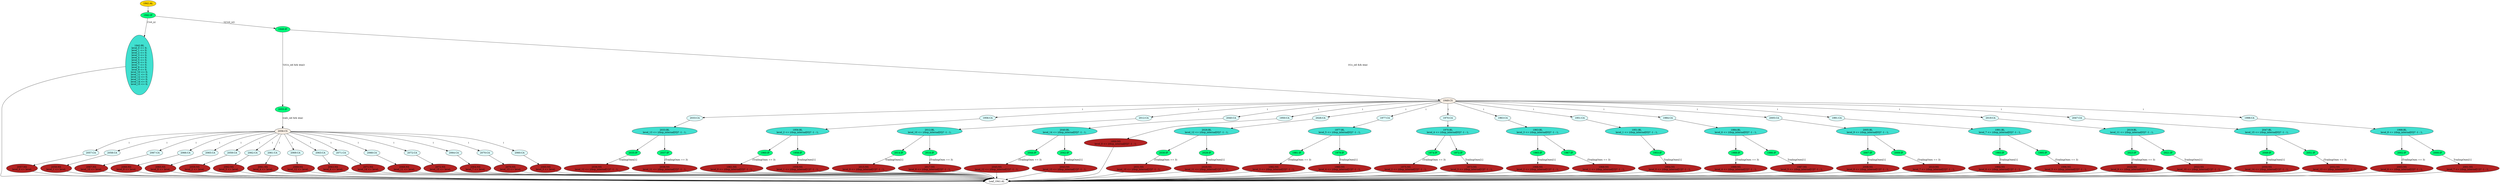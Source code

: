 strict digraph "" {
	node [label="\N"];
	"2057:CA"	 [ast="<pyverilog.vparser.ast.Case object at 0x7f204c59f210>",
		fillcolor=lightcyan,
		label="2057:CA",
		statements="[]",
		style=filled,
		typ=Case];
	"2057:NS"	 [ast="<pyverilog.vparser.ast.NonblockingSubstitution object at 0x7f204c59f110>",
		fillcolor=firebrick,
		label="2057:NS
level_0 <= level;",
		statements="[<pyverilog.vparser.ast.NonblockingSubstitution object at 0x7f204c59f110>]",
		style=filled,
		typ=NonblockingSubstitution];
	"2057:CA" -> "2057:NS"	 [cond="[]",
		lineno=None];
	"2050:NS"	 [ast="<pyverilog.vparser.ast.NonblockingSubstitution object at 0x7f204c59f410>",
		fillcolor=firebrick,
		label="2050:NS
level_14 <= (rbsp_internal[1])? -1 : 1;",
		statements="[<pyverilog.vparser.ast.NonblockingSubstitution object at 0x7f204c59f410>]",
		style=filled,
		typ=NonblockingSubstitution];
	"Leaf_1941:AL"	 [def_var="['level_13', 'level_12', 'level_14', 'level_15', 'level_8', 'level_9', 'level_10', 'level_11', 'level_4', 'level_5', 'level_6', '\
level_7', 'level_0', 'level_1', 'level_2', 'level_3']",
		label="Leaf_1941:AL"];
	"2050:NS" -> "Leaf_1941:AL"	 [cond="[]",
		lineno=None];
	"2014:IF"	 [ast="<pyverilog.vparser.ast.IfStatement object at 0x7f204c6dde50>",
		fillcolor=springgreen,
		label="2014:IF",
		statements="[]",
		style=filled,
		typ=IfStatement];
	"2015:NS"	 [ast="<pyverilog.vparser.ast.NonblockingSubstitution object at 0x7f204c6dda10>",
		fillcolor=firebrick,
		label="2015:NS
level_9 <= (rbsp_internal[1])? -1 : 1;",
		statements="[<pyverilog.vparser.ast.NonblockingSubstitution object at 0x7f204c6dda10>]",
		style=filled,
		typ=NonblockingSubstitution];
	"2014:IF" -> "2015:NS"	 [cond="['TrailingOnes']",
		label="TrailingOnes[1]",
		lineno=2014];
	"1982:NS"	 [ast="<pyverilog.vparser.ast.NonblockingSubstitution object at 0x7f204c7491d0>",
		fillcolor=firebrick,
		label="1982:NS
level_3 <= (rbsp_internal[2])? -1 : 1;",
		statements="[<pyverilog.vparser.ast.NonblockingSubstitution object at 0x7f204c7491d0>]",
		style=filled,
		typ=NonblockingSubstitution];
	"1982:NS" -> "Leaf_1941:AL"	 [cond="[]",
		lineno=None];
	"2058:CA"	 [ast="<pyverilog.vparser.ast.Case object at 0x7f204c6f4d90>",
		fillcolor=lightcyan,
		label="2058:CA",
		statements="[]",
		style=filled,
		typ=Case];
	"2058:NS"	 [ast="<pyverilog.vparser.ast.NonblockingSubstitution object at 0x7f204c6f4cd0>",
		fillcolor=firebrick,
		label="2058:NS
level_1 <= level;",
		statements="[<pyverilog.vparser.ast.NonblockingSubstitution object at 0x7f204c6f4cd0>]",
		style=filled,
		typ=NonblockingSubstitution];
	"2058:CA" -> "2058:NS"	 [cond="[]",
		lineno=None];
	"1994:NS"	 [ast="<pyverilog.vparser.ast.NonblockingSubstitution object at 0x7f204c6f4f50>",
		fillcolor=firebrick,
		label="1994:NS
level_6 <= (rbsp_internal[1])? -1 : 1;",
		statements="[<pyverilog.vparser.ast.NonblockingSubstitution object at 0x7f204c6f4f50>]",
		style=filled,
		typ=NonblockingSubstitution];
	"1994:NS" -> "Leaf_1941:AL"	 [cond="[]",
		lineno=None];
	"2057:NS" -> "Leaf_1941:AL"	 [cond="[]",
		lineno=None];
	"2067:CA"	 [ast="<pyverilog.vparser.ast.Case object at 0x7f204c737f90>",
		fillcolor=lightcyan,
		label="2067:CA",
		statements="[]",
		style=filled,
		typ=Case];
	"2067:NS"	 [ast="<pyverilog.vparser.ast.NonblockingSubstitution object at 0x7f204c5aeb50>",
		fillcolor=firebrick,
		label="2067:NS
level_10 <= level;",
		statements="[<pyverilog.vparser.ast.NonblockingSubstitution object at 0x7f204c5aeb50>]",
		style=filled,
		typ=NonblockingSubstitution];
	"2067:CA" -> "2067:NS"	 [cond="[]",
		lineno=None];
	"2030:IF"	 [ast="<pyverilog.vparser.ast.IfStatement object at 0x7f204c6e0050>",
		fillcolor=springgreen,
		label="2030:IF",
		statements="[]",
		style=filled,
		typ=IfStatement];
	"2031:NS"	 [ast="<pyverilog.vparser.ast.NonblockingSubstitution object at 0x7f204c6e0090>",
		fillcolor=firebrick,
		label="2031:NS
level_10 <= (rbsp_internal[2])? -1 : 1;",
		statements="[<pyverilog.vparser.ast.NonblockingSubstitution object at 0x7f204c6e0090>]",
		style=filled,
		typ=NonblockingSubstitution];
	"2030:IF" -> "2031:NS"	 [cond="['TrailingOnes']",
		label="(TrailingOnes == 3)",
		lineno=2030];
	"2029:NS"	 [ast="<pyverilog.vparser.ast.NonblockingSubstitution object at 0x7f204c6e0490>",
		fillcolor=firebrick,
		label="2029:NS
level_11 <= (rbsp_internal[1])? -1 : 1;",
		statements="[<pyverilog.vparser.ast.NonblockingSubstitution object at 0x7f204c6e0490>]",
		style=filled,
		typ=NonblockingSubstitution];
	"2029:NS" -> "Leaf_1941:AL"	 [cond="[]",
		lineno=None];
	"1987:NS"	 [ast="<pyverilog.vparser.ast.NonblockingSubstitution object at 0x7f204c6e0790>",
		fillcolor=firebrick,
		label="1987:NS
level_5 <= (rbsp_internal[1])? -1 : 1;",
		statements="[<pyverilog.vparser.ast.NonblockingSubstitution object at 0x7f204c6e0790>]",
		style=filled,
		typ=NonblockingSubstitution];
	"1987:NS" -> "Leaf_1941:AL"	 [cond="[]",
		lineno=None];
	"2072:NS"	 [ast="<pyverilog.vparser.ast.NonblockingSubstitution object at 0x7f204c6e0a90>",
		fillcolor=firebrick,
		label="2072:NS
level_15 <= level;",
		statements="[<pyverilog.vparser.ast.NonblockingSubstitution object at 0x7f204c6e0a90>]",
		style=filled,
		typ=NonblockingSubstitution];
	"2072:NS" -> "Leaf_1941:AL"	 [cond="[]",
		lineno=None];
	"2033:CA"	 [ast="<pyverilog.vparser.ast.Case object at 0x7f204c6e0bd0>",
		fillcolor=lightcyan,
		label="2033:CA",
		statements="[]",
		style=filled,
		typ=Case];
	"2033:BL"	 [ast="<pyverilog.vparser.ast.Block object at 0x7f204c6e0c50>",
		fillcolor=turquoise,
		label="2033:BL
level_13 <= (rbsp_internal[0])? -1 : 1;",
		statements="[<pyverilog.vparser.ast.NonblockingSubstitution object at 0x7f204c6e0c90>]",
		style=filled,
		typ=Block];
	"2033:CA" -> "2033:BL"	 [cond="[]",
		lineno=None];
	"1961:NS"	 [ast="<pyverilog.vparser.ast.NonblockingSubstitution object at 0x7f204c744850>",
		fillcolor=firebrick,
		label="1961:NS
level_0 <= (rbsp_internal[2])? -1 : 1;",
		statements="[<pyverilog.vparser.ast.NonblockingSubstitution object at 0x7f204c744850>]",
		style=filled,
		typ=NonblockingSubstitution];
	"1961:NS" -> "Leaf_1941:AL"	 [cond="[]",
		lineno=None];
	"2069:NS"	 [ast="<pyverilog.vparser.ast.NonblockingSubstitution object at 0x7f204c744b50>",
		fillcolor=firebrick,
		label="2069:NS
level_12 <= level;",
		statements="[<pyverilog.vparser.ast.NonblockingSubstitution object at 0x7f204c744b50>]",
		style=filled,
		typ=NonblockingSubstitution];
	"2069:NS" -> "Leaf_1941:AL"	 [cond="[]",
		lineno=None];
	"2066:CA"	 [ast="<pyverilog.vparser.ast.Case object at 0x7f204c744c90>",
		fillcolor=lightcyan,
		label="2066:CA",
		statements="[]",
		style=filled,
		typ=Case];
	"2066:NS"	 [ast="<pyverilog.vparser.ast.NonblockingSubstitution object at 0x7f204c744d10>",
		fillcolor=firebrick,
		label="2066:NS
level_9 <= level;",
		statements="[<pyverilog.vparser.ast.NonblockingSubstitution object at 0x7f204c744d10>]",
		style=filled,
		typ=NonblockingSubstitution];
	"2066:CA" -> "2066:NS"	 [cond="[]",
		lineno=None];
	"1956:CA"	 [ast="<pyverilog.vparser.ast.Case object at 0x7f204c744e50>",
		fillcolor=lightcyan,
		label="1956:CA",
		statements="[]",
		style=filled,
		typ=Case];
	"1956:BL"	 [ast="<pyverilog.vparser.ast.Block object at 0x7f204c744ed0>",
		fillcolor=turquoise,
		label="1956:BL
level_2 <= (rbsp_internal[0])? -1 : 1;",
		statements="[<pyverilog.vparser.ast.NonblockingSubstitution object at 0x7f204c744f10>]",
		style=filled,
		typ=Block];
	"1956:CA" -> "1956:BL"	 [cond="[]",
		lineno=None];
	"2017:NS"	 [ast="<pyverilog.vparser.ast.NonblockingSubstitution object at 0x7f204c722790>",
		fillcolor=firebrick,
		label="2017:NS
level_8 <= (rbsp_internal[2])? -1 : 1;",
		statements="[<pyverilog.vparser.ast.NonblockingSubstitution object at 0x7f204c722790>]",
		style=filled,
		typ=NonblockingSubstitution];
	"2017:NS" -> "Leaf_1941:AL"	 [cond="[]",
		lineno=None];
	"2012:CA"	 [ast="<pyverilog.vparser.ast.Case object at 0x7f204c722ad0>",
		fillcolor=lightcyan,
		label="2012:CA",
		statements="[]",
		style=filled,
		typ=Case];
	"2012:BL"	 [ast="<pyverilog.vparser.ast.Block object at 0x7f204c722b50>",
		fillcolor=turquoise,
		label="2012:BL
level_10 <= (rbsp_internal[0])? -1 : 1;",
		statements="[<pyverilog.vparser.ast.NonblockingSubstitution object at 0x7f204c722bd0>]",
		style=filled,
		typ=Block];
	"2012:CA" -> "2012:BL"	 [cond="[]",
		lineno=None];
	"2040:CA"	 [ast="<pyverilog.vparser.ast.Case object at 0x7f204c722fd0>",
		fillcolor=lightcyan,
		label="2040:CA",
		statements="[]",
		style=filled,
		typ=Case];
	"2040:BL"	 [ast="<pyverilog.vparser.ast.Block object at 0x7f204c72d090>",
		fillcolor=turquoise,
		label="2040:BL
level_14 <= (rbsp_internal[0])? -1 : 1;",
		statements="[<pyverilog.vparser.ast.NonblockingSubstitution object at 0x7f204c72d0d0>]",
		style=filled,
		typ=Block];
	"2040:CA" -> "2040:BL"	 [cond="[]",
		lineno=None];
	"1981:IF"	 [ast="<pyverilog.vparser.ast.IfStatement object at 0x7f204c72dc50>",
		fillcolor=springgreen,
		label="1981:IF",
		statements="[]",
		style=filled,
		typ=IfStatement];
	"1981:IF" -> "1982:NS"	 [cond="['TrailingOnes']",
		label="(TrailingOnes == 3)",
		lineno=1981];
	"2055:IF"	 [ast="<pyverilog.vparser.ast.IfStatement object at 0x7f204c72dd90>",
		fillcolor=springgreen,
		label="2055:IF",
		statements="[]",
		style=filled,
		typ=IfStatement];
	"2056:CS"	 [ast="<pyverilog.vparser.ast.CaseStatement object at 0x7f204c72de10>",
		fillcolor=linen,
		label="2056:CS",
		statements="[]",
		style=filled,
		typ=CaseStatement];
	"2055:IF" -> "2056:CS"	 [cond="['calc_sel', 'ena']",
		label="(calc_sel && ena)",
		lineno=2055];
	"1950:CA"	 [ast="<pyverilog.vparser.ast.Case object at 0x7f204c7468d0>",
		fillcolor=lightcyan,
		label="1950:CA",
		statements="[]",
		style=filled,
		typ=Case];
	"1950:NS"	 [ast="<pyverilog.vparser.ast.NonblockingSubstitution object at 0x7f204c746950>",
		fillcolor=firebrick,
		label="1950:NS
level_0 <= (rbsp_internal[0])? -1 : 1;",
		statements="[<pyverilog.vparser.ast.NonblockingSubstitution object at 0x7f204c746950>]",
		style=filled,
		typ=NonblockingSubstitution];
	"1950:CA" -> "1950:NS"	 [cond="[]",
		lineno=None];
	"2065:CA"	 [ast="<pyverilog.vparser.ast.Case object at 0x7f204c73b950>",
		fillcolor=lightcyan,
		label="2065:CA",
		statements="[]",
		style=filled,
		typ=Case];
	"2065:NS"	 [ast="<pyverilog.vparser.ast.NonblockingSubstitution object at 0x7f204c73b9d0>",
		fillcolor=firebrick,
		label="2065:NS
level_8 <= level;",
		statements="[<pyverilog.vparser.ast.NonblockingSubstitution object at 0x7f204c73b9d0>]",
		style=filled,
		typ=NonblockingSubstitution];
	"2065:CA" -> "2065:NS"	 [cond="[]",
		lineno=None];
	"2067:NS" -> "Leaf_1941:AL"	 [cond="[]",
		lineno=None];
	"2010:NS"	 [ast="<pyverilog.vparser.ast.NonblockingSubstitution object at 0x7f204c754690>",
		fillcolor=firebrick,
		label="2010:NS
level_7 <= (rbsp_internal[2])? -1 : 1;",
		statements="[<pyverilog.vparser.ast.NonblockingSubstitution object at 0x7f204c754690>]",
		style=filled,
		typ=NonblockingSubstitution];
	"2010:NS" -> "Leaf_1941:AL"	 [cond="[]",
		lineno=None];
	"2026:CA"	 [ast="<pyverilog.vparser.ast.Case object at 0x7f204c7549d0>",
		fillcolor=lightcyan,
		label="2026:CA",
		statements="[]",
		style=filled,
		typ=Case];
	"2026:BL"	 [ast="<pyverilog.vparser.ast.Block object at 0x7f204c754a90>",
		fillcolor=turquoise,
		label="2026:BL
level_12 <= (rbsp_internal[0])? -1 : 1;",
		statements="[<pyverilog.vparser.ast.NonblockingSubstitution object at 0x7f204c754a50>]",
		style=filled,
		typ=Block];
	"2026:CA" -> "2026:BL"	 [cond="[]",
		lineno=None];
	"2059:CA"	 [ast="<pyverilog.vparser.ast.Case object at 0x7f204c72de90>",
		fillcolor=lightcyan,
		label="2059:CA",
		statements="[]",
		style=filled,
		typ=Case];
	"2059:NS"	 [ast="<pyverilog.vparser.ast.NonblockingSubstitution object at 0x7f204c72df10>",
		fillcolor=firebrick,
		label="2059:NS
level_2 <= level;",
		statements="[<pyverilog.vparser.ast.NonblockingSubstitution object at 0x7f204c72df10>]",
		style=filled,
		typ=NonblockingSubstitution];
	"2059:CA" -> "2059:NS"	 [cond="[]",
		lineno=None];
	"2061:NS"	 [ast="<pyverilog.vparser.ast.NonblockingSubstitution object at 0x7f204c73b2d0>",
		fillcolor=firebrick,
		label="2061:NS
level_4 <= level;",
		statements="[<pyverilog.vparser.ast.NonblockingSubstitution object at 0x7f204c73b2d0>]",
		style=filled,
		typ=NonblockingSubstitution];
	"2061:NS" -> "Leaf_1941:AL"	 [cond="[]",
		lineno=None];
	"2002:IF"	 [ast="<pyverilog.vparser.ast.IfStatement object at 0x7f204c754ed0>",
		fillcolor=springgreen,
		label="2002:IF",
		statements="[]",
		style=filled,
		typ=IfStatement];
	"2003:NS"	 [ast="<pyverilog.vparser.ast.NonblockingSubstitution object at 0x7f204c754f50>",
		fillcolor=firebrick,
		label="2003:NS
level_6 <= (rbsp_internal[2])? -1 : 1;",
		statements="[<pyverilog.vparser.ast.NonblockingSubstitution object at 0x7f204c754f50>]",
		style=filled,
		typ=NonblockingSubstitution];
	"2002:IF" -> "2003:NS"	 [cond="['TrailingOnes']",
		label="(TrailingOnes == 3)",
		lineno=2002];
	"1996:NS"	 [ast="<pyverilog.vparser.ast.NonblockingSubstitution object at 0x7f204c727390>",
		fillcolor=firebrick,
		label="1996:NS
level_5 <= (rbsp_internal[2])? -1 : 1;",
		statements="[<pyverilog.vparser.ast.NonblockingSubstitution object at 0x7f204c727390>]",
		style=filled,
		typ=NonblockingSubstitution];
	"1996:NS" -> "Leaf_1941:AL"	 [cond="[]",
		lineno=None];
	"2049:IF"	 [ast="<pyverilog.vparser.ast.IfStatement object at 0x7f204c7279d0>",
		fillcolor=springgreen,
		label="2049:IF",
		statements="[]",
		style=filled,
		typ=IfStatement];
	"2049:IF" -> "2050:NS"	 [cond="['TrailingOnes']",
		label="TrailingOnes[1]",
		lineno=2049];
	"2015:NS" -> "Leaf_1941:AL"	 [cond="[]",
		lineno=None];
	"2047:BL"	 [ast="<pyverilog.vparser.ast.Block object at 0x7f204c727990>",
		fillcolor=turquoise,
		label="2047:BL
level_15 <= (rbsp_internal[0])? -1 : 1;",
		statements="[<pyverilog.vparser.ast.NonblockingSubstitution object at 0x7f204c727690>]",
		style=filled,
		typ=Block];
	"2047:BL" -> "2049:IF"	 [cond="[]",
		lineno=None];
	"2051:IF"	 [ast="<pyverilog.vparser.ast.IfStatement object at 0x7f204c727b10>",
		fillcolor=springgreen,
		label="2051:IF",
		statements="[]",
		style=filled,
		typ=IfStatement];
	"2047:BL" -> "2051:IF"	 [cond="[]",
		lineno=None];
	"2008:NS"	 [ast="<pyverilog.vparser.ast.NonblockingSubstitution object at 0x7f204c727f50>",
		fillcolor=firebrick,
		label="2008:NS
level_8 <= (rbsp_internal[1])? -1 : 1;",
		statements="[<pyverilog.vparser.ast.NonblockingSubstitution object at 0x7f204c727f50>]",
		style=filled,
		typ=NonblockingSubstitution];
	"2008:NS" -> "Leaf_1941:AL"	 [cond="[]",
		lineno=None];
	"2035:IF"	 [ast="<pyverilog.vparser.ast.IfStatement object at 0x7f204c6e0f90>",
		fillcolor=springgreen,
		label="2035:IF",
		statements="[]",
		style=filled,
		typ=IfStatement];
	"2033:BL" -> "2035:IF"	 [cond="[]",
		lineno=None];
	"2037:IF"	 [ast="<pyverilog.vparser.ast.IfStatement object at 0x7f204c744410>",
		fillcolor=springgreen,
		label="2037:IF",
		statements="[]",
		style=filled,
		typ=IfStatement];
	"2033:BL" -> "2037:IF"	 [cond="[]",
		lineno=None];
	"2036:NS"	 [ast="<pyverilog.vparser.ast.NonblockingSubstitution object at 0x7f204c6e0fd0>",
		fillcolor=firebrick,
		label="2036:NS
level_12 <= (rbsp_internal[1])? -1 : 1;",
		statements="[<pyverilog.vparser.ast.NonblockingSubstitution object at 0x7f204c6e0fd0>]",
		style=filled,
		typ=NonblockingSubstitution];
	"2035:IF" -> "2036:NS"	 [cond="['TrailingOnes']",
		label="TrailingOnes[1]",
		lineno=2035];
	"2070:NS"	 [ast="<pyverilog.vparser.ast.NonblockingSubstitution object at 0x7f204c73bdd0>",
		fillcolor=firebrick,
		label="2070:NS
level_13 <= level;",
		statements="[<pyverilog.vparser.ast.NonblockingSubstitution object at 0x7f204c73bdd0>]",
		style=filled,
		typ=NonblockingSubstitution];
	"2070:NS" -> "Leaf_1941:AL"	 [cond="[]",
		lineno=None];
	"2059:NS" -> "Leaf_1941:AL"	 [cond="[]",
		lineno=None];
	"2007:IF"	 [ast="<pyverilog.vparser.ast.IfStatement object at 0x7f204c73ee10>",
		fillcolor=springgreen,
		label="2007:IF",
		statements="[]",
		style=filled,
		typ=IfStatement];
	"2007:IF" -> "2008:NS"	 [cond="['TrailingOnes']",
		label="TrailingOnes[1]",
		lineno=2007];
	"2062:CA"	 [ast="<pyverilog.vparser.ast.Case object at 0x7f204c73b410>",
		fillcolor=lightcyan,
		label="2062:CA",
		statements="[]",
		style=filled,
		typ=Case];
	"2062:NS"	 [ast="<pyverilog.vparser.ast.NonblockingSubstitution object at 0x7f204c73b490>",
		fillcolor=firebrick,
		label="2062:NS
level_5 <= level;",
		statements="[<pyverilog.vparser.ast.NonblockingSubstitution object at 0x7f204c73b490>]",
		style=filled,
		typ=NonblockingSubstitution];
	"2062:CA" -> "2062:NS"	 [cond="[]",
		lineno=None];
	"1970:BL"	 [ast="<pyverilog.vparser.ast.Block object at 0x7f204c73a890>",
		fillcolor=turquoise,
		label="1970:BL
level_4 <= (rbsp_internal[0])? -1 : 1;",
		statements="[<pyverilog.vparser.ast.NonblockingSubstitution object at 0x7f204c73a590>]",
		style=filled,
		typ=Block];
	"1974:IF"	 [ast="<pyverilog.vparser.ast.IfStatement object at 0x7f204c73ad10>",
		fillcolor=springgreen,
		label="1974:IF",
		statements="[]",
		style=filled,
		typ=IfStatement];
	"1970:BL" -> "1974:IF"	 [cond="[]",
		lineno=None];
	"1972:IF"	 [ast="<pyverilog.vparser.ast.IfStatement object at 0x7f204c73a8d0>",
		fillcolor=springgreen,
		label="1972:IF",
		statements="[]",
		style=filled,
		typ=IfStatement];
	"1970:BL" -> "1972:IF"	 [cond="[]",
		lineno=None];
	"2043:NS"	 [ast="<pyverilog.vparser.ast.NonblockingSubstitution object at 0x7f204c72d410>",
		fillcolor=firebrick,
		label="2043:NS
level_13 <= (rbsp_internal[1])? -1 : 1;",
		statements="[<pyverilog.vparser.ast.NonblockingSubstitution object at 0x7f204c72d410>]",
		style=filled,
		typ=NonblockingSubstitution];
	"2043:NS" -> "Leaf_1941:AL"	 [cond="[]",
		lineno=None];
	"1951:BL"	 [ast="<pyverilog.vparser.ast.Block object at 0x7f204c74a490>",
		fillcolor=turquoise,
		label="1951:BL
level_1 <= (rbsp_internal[0])? -1 : 1;",
		statements="[<pyverilog.vparser.ast.NonblockingSubstitution object at 0x7f204c74a190>]",
		style=filled,
		typ=Block];
	"1953:IF"	 [ast="<pyverilog.vparser.ast.IfStatement object at 0x7f204c74a4d0>",
		fillcolor=springgreen,
		label="1953:IF",
		statements="[]",
		style=filled,
		typ=IfStatement];
	"1951:BL" -> "1953:IF"	 [cond="[]",
		lineno=None];
	"2024:NS"	 [ast="<pyverilog.vparser.ast.NonblockingSubstitution object at 0x7f204c74a610>",
		fillcolor=firebrick,
		label="2024:NS
level_9 <= (rbsp_internal[2])? -1 : 1;",
		statements="[<pyverilog.vparser.ast.NonblockingSubstitution object at 0x7f204c74a610>]",
		style=filled,
		typ=NonblockingSubstitution];
	"2024:NS" -> "Leaf_1941:AL"	 [cond="[]",
		lineno=None];
	"1942:BL"	 [ast="<pyverilog.vparser.ast.Block object at 0x7f204c723d50>",
		fillcolor=turquoise,
		label="1942:BL
level_0 <= 0;
level_1 <= 0;
level_2 <= 0;
level_3 <= 0;
level_4 <= 0;
level_5 <= 0;
level_6 <= 0;
level_7 <= 0;
level_8 <= \
0;
level_9 <= 0;
level_10 <= 0;
level_11 <= 0;
level_12 <= 0;
level_13 <= 0;
level_14 <= 0;
level_15 <= 0;",
		statements="[<pyverilog.vparser.ast.NonblockingSubstitution object at 0x7f204c74a910>, <pyverilog.vparser.ast.NonblockingSubstitution object \
at 0x7f204c74aa50>, <pyverilog.vparser.ast.NonblockingSubstitution object at 0x7f204c74ab90>, <pyverilog.vparser.ast.NonblockingSubstitution \
object at 0x7f204c74acd0>, <pyverilog.vparser.ast.NonblockingSubstitution object at 0x7f204c74ae10>, <pyverilog.vparser.ast.NonblockingSubstitution \
object at 0x7f204c74af50>, <pyverilog.vparser.ast.NonblockingSubstitution object at 0x7f204c7230d0>, <pyverilog.vparser.ast.NonblockingSubstitution \
object at 0x7f204c723210>, <pyverilog.vparser.ast.NonblockingSubstitution object at 0x7f204c723310>, <pyverilog.vparser.ast.NonblockingSubstitution \
object at 0x7f204c723490>, <pyverilog.vparser.ast.NonblockingSubstitution object at 0x7f204c7235d0>, <pyverilog.vparser.ast.NonblockingSubstitution \
object at 0x7f204c723750>, <pyverilog.vparser.ast.NonblockingSubstitution object at 0x7f204c723810>, <pyverilog.vparser.ast.NonblockingSubstitution \
object at 0x7f204c723990>, <pyverilog.vparser.ast.NonblockingSubstitution object at 0x7f204c723ad0>, <pyverilog.vparser.ast.NonblockingSubstitution \
object at 0x7f204c723c10>]",
		style=filled,
		typ=Block];
	"1942:BL" -> "Leaf_1941:AL"	 [cond="[]",
		lineno=None];
	"2061:CA"	 [ast="<pyverilog.vparser.ast.Case object at 0x7f204c73b250>",
		fillcolor=lightcyan,
		label="2061:CA",
		statements="[]",
		style=filled,
		typ=Case];
	"2061:CA" -> "2061:NS"	 [cond="[]",
		lineno=None];
	"1977:CA"	 [ast="<pyverilog.vparser.ast.Case object at 0x7f204c723dd0>",
		fillcolor=lightcyan,
		label="1977:CA",
		statements="[]",
		style=filled,
		typ=Case];
	"1977:BL"	 [ast="<pyverilog.vparser.ast.Block object at 0x7f204c723e50>",
		fillcolor=turquoise,
		label="1977:BL
level_5 <= (rbsp_internal[0])? -1 : 1;",
		statements="[<pyverilog.vparser.ast.NonblockingSubstitution object at 0x7f204c723e90>]",
		style=filled,
		typ=Block];
	"1977:CA" -> "1977:BL"	 [cond="[]",
		lineno=None];
	"2003:NS" -> "Leaf_1941:AL"	 [cond="[]",
		lineno=None];
	"2005:BL"	 [ast="<pyverilog.vparser.ast.Block object at 0x7f204c73ea90>",
		fillcolor=turquoise,
		label="2005:BL
level_9 <= (rbsp_internal[0])? -1 : 1;",
		statements="[<pyverilog.vparser.ast.NonblockingSubstitution object at 0x7f204c73ead0>]",
		style=filled,
		typ=Block];
	"2005:BL" -> "2007:IF"	 [cond="[]",
		lineno=None];
	"2009:IF"	 [ast="<pyverilog.vparser.ast.IfStatement object at 0x7f204c73ef50>",
		fillcolor=springgreen,
		label="2009:IF",
		statements="[]",
		style=filled,
		typ=IfStatement];
	"2005:BL" -> "2009:IF"	 [cond="[]",
		lineno=None];
	"2063:NS"	 [ast="<pyverilog.vparser.ast.NonblockingSubstitution object at 0x7f204c73b650>",
		fillcolor=firebrick,
		label="2063:NS
level_6 <= level;",
		statements="[<pyverilog.vparser.ast.NonblockingSubstitution object at 0x7f204c73b650>]",
		style=filled,
		typ=NonblockingSubstitution];
	"2063:NS" -> "Leaf_1941:AL"	 [cond="[]",
		lineno=None];
	"1966:NS"	 [ast="<pyverilog.vparser.ast.NonblockingSubstitution object at 0x7f204c746490>",
		fillcolor=firebrick,
		label="1966:NS
level_2 <= (rbsp_internal[1])? -1 : 1;",
		statements="[<pyverilog.vparser.ast.NonblockingSubstitution object at 0x7f204c746490>]",
		style=filled,
		typ=NonblockingSubstitution];
	"1966:NS" -> "Leaf_1941:AL"	 [cond="[]",
		lineno=None];
	"1970:CA"	 [ast="<pyverilog.vparser.ast.Case object at 0x7f204c746790>",
		fillcolor=lightcyan,
		label="1970:CA",
		statements="[]",
		style=filled,
		typ=Case];
	"1970:CA" -> "1970:BL"	 [cond="[]",
		lineno=None];
	"1979:IF"	 [ast="<pyverilog.vparser.ast.IfStatement object at 0x7f204c746210>",
		fillcolor=springgreen,
		label="1979:IF",
		statements="[]",
		style=filled,
		typ=IfStatement];
	"1980:NS"	 [ast="<pyverilog.vparser.ast.NonblockingSubstitution object at 0x7f204c737c90>",
		fillcolor=firebrick,
		label="1980:NS
level_4 <= (rbsp_internal[1])? -1 : 1;",
		statements="[<pyverilog.vparser.ast.NonblockingSubstitution object at 0x7f204c737c90>]",
		style=filled,
		typ=NonblockingSubstitution];
	"1979:IF" -> "1980:NS"	 [cond="['TrailingOnes']",
		label="TrailingOnes[1]",
		lineno=1979];
	"1949:CS"	 [ast="<pyverilog.vparser.ast.CaseStatement object at 0x7f204c746850>",
		fillcolor=linen,
		label="1949:CS",
		statements="[]",
		style=filled,
		typ=CaseStatement];
	"1949:CS" -> "2033:CA"	 [cond="['i']",
		label=i,
		lineno=1949];
	"1949:CS" -> "1956:CA"	 [cond="['i']",
		label=i,
		lineno=1949];
	"1949:CS" -> "2012:CA"	 [cond="['i']",
		label=i,
		lineno=1949];
	"1949:CS" -> "2040:CA"	 [cond="['i']",
		label=i,
		lineno=1949];
	"1949:CS" -> "1950:CA"	 [cond="['i']",
		label=i,
		lineno=1949];
	"1949:CS" -> "2026:CA"	 [cond="['i']",
		label=i,
		lineno=1949];
	"1949:CS" -> "1977:CA"	 [cond="['i']",
		label=i,
		lineno=1949];
	"1949:CS" -> "1970:CA"	 [cond="['i']",
		label=i,
		lineno=1949];
	"1963:CA"	 [ast="<pyverilog.vparser.ast.Case object at 0x7f204c746d50>",
		fillcolor=lightcyan,
		label="1963:CA",
		statements="[]",
		style=filled,
		typ=Case];
	"1949:CS" -> "1963:CA"	 [cond="['i']",
		label=i,
		lineno=1949];
	"1951:CA"	 [ast="<pyverilog.vparser.ast.Case object at 0x7f204c746c90>",
		fillcolor=lightcyan,
		label="1951:CA",
		statements="[]",
		style=filled,
		typ=Case];
	"1949:CS" -> "1951:CA"	 [cond="['i']",
		label=i,
		lineno=1949];
	"1984:CA"	 [ast="<pyverilog.vparser.ast.Case object at 0x7f204c74e750>",
		fillcolor=lightcyan,
		label="1984:CA",
		statements="[]",
		style=filled,
		typ=Case];
	"1949:CS" -> "1984:CA"	 [cond="['i']",
		label=i,
		lineno=1949];
	"2005:CA"	 [ast="<pyverilog.vparser.ast.Case object at 0x7f204c73ea10>",
		fillcolor=lightcyan,
		label="2005:CA",
		statements="[]",
		style=filled,
		typ=Case];
	"1949:CS" -> "2005:CA"	 [cond="['i']",
		label=i,
		lineno=1949];
	"1991:CA"	 [ast="<pyverilog.vparser.ast.Case object at 0x7f204c74eb10>",
		fillcolor=lightcyan,
		label="1991:CA",
		statements="[]",
		style=filled,
		typ=Case];
	"1949:CS" -> "1991:CA"	 [cond="['i']",
		label=i,
		lineno=1949];
	"2019:CA"	 [ast="<pyverilog.vparser.ast.Case object at 0x7f204c747110>",
		fillcolor=lightcyan,
		label="2019:CA",
		statements="[]",
		style=filled,
		typ=Case];
	"1949:CS" -> "2019:CA"	 [cond="['i']",
		label=i,
		lineno=1949];
	"2047:CA"	 [ast="<pyverilog.vparser.ast.Case object at 0x7f204c747a10>",
		fillcolor=lightcyan,
		label="2047:CA",
		statements="[]",
		style=filled,
		typ=Case];
	"1949:CS" -> "2047:CA"	 [cond="['i']",
		label=i,
		lineno=1949];
	"1998:CA"	 [ast="<pyverilog.vparser.ast.Case object at 0x7f204c73e1d0>",
		fillcolor=lightcyan,
		label="1998:CA",
		statements="[]",
		style=filled,
		typ=Case];
	"1949:CS" -> "1998:CA"	 [cond="['i']",
		label=i,
		lineno=1949];
	"1977:BL" -> "1981:IF"	 [cond="[]",
		lineno=None];
	"1977:BL" -> "1979:IF"	 [cond="[]",
		lineno=None];
	"1993:IF"	 [ast="<pyverilog.vparser.ast.IfStatement object at 0x7f204c74ef10>",
		fillcolor=springgreen,
		label="1993:IF",
		statements="[]",
		style=filled,
		typ=IfStatement];
	"1993:IF" -> "1994:NS"	 [cond="['TrailingOnes']",
		label="TrailingOnes[1]",
		lineno=1993];
	"1960:IF"	 [ast="<pyverilog.vparser.ast.IfStatement object at 0x7f204c7226d0>",
		fillcolor=springgreen,
		label="1960:IF",
		statements="[]",
		style=filled,
		typ=IfStatement];
	"1956:BL" -> "1960:IF"	 [cond="[]",
		lineno=None];
	"1958:IF"	 [ast="<pyverilog.vparser.ast.IfStatement object at 0x7f204c722290>",
		fillcolor=springgreen,
		label="1958:IF",
		statements="[]",
		style=filled,
		typ=IfStatement];
	"1956:BL" -> "1958:IF"	 [cond="[]",
		lineno=None];
	"2036:NS" -> "Leaf_1941:AL"	 [cond="[]",
		lineno=None];
	"2056:CS" -> "2057:CA"	 [cond="['i']",
		label=i,
		lineno=2056];
	"2056:CS" -> "2058:CA"	 [cond="['i']",
		label=i,
		lineno=2056];
	"2056:CS" -> "2067:CA"	 [cond="['i']",
		label=i,
		lineno=2056];
	"2056:CS" -> "2066:CA"	 [cond="['i']",
		label=i,
		lineno=2056];
	"2056:CS" -> "2065:CA"	 [cond="['i']",
		label=i,
		lineno=2056];
	"2056:CS" -> "2059:CA"	 [cond="['i']",
		label=i,
		lineno=2056];
	"2056:CS" -> "2062:CA"	 [cond="['i']",
		label=i,
		lineno=2056];
	"2056:CS" -> "2061:CA"	 [cond="['i']",
		label=i,
		lineno=2056];
	"2069:CA"	 [ast="<pyverilog.vparser.ast.Case object at 0x7f204c73bcd0>",
		fillcolor=lightcyan,
		label="2069:CA",
		statements="[]",
		style=filled,
		typ=Case];
	"2056:CS" -> "2069:CA"	 [cond="['i']",
		label=i,
		lineno=2056];
	"2063:CA"	 [ast="<pyverilog.vparser.ast.Case object at 0x7f204c73b5d0>",
		fillcolor=lightcyan,
		label="2063:CA",
		statements="[]",
		style=filled,
		typ=Case];
	"2056:CS" -> "2063:CA"	 [cond="['i']",
		label=i,
		lineno=2056];
	"2071:CA"	 [ast="<pyverilog.vparser.ast.Case object at 0x7f204c73bf10>",
		fillcolor=lightcyan,
		label="2071:CA",
		statements="[]",
		style=filled,
		typ=Case];
	"2056:CS" -> "2071:CA"	 [cond="['i']",
		label=i,
		lineno=2056];
	"2068:CA"	 [ast="<pyverilog.vparser.ast.Case object at 0x7f204c73bb10>",
		fillcolor=lightcyan,
		label="2068:CA",
		statements="[]",
		style=filled,
		typ=Case];
	"2056:CS" -> "2068:CA"	 [cond="['i']",
		label=i,
		lineno=2056];
	"2072:CA"	 [ast="<pyverilog.vparser.ast.Case object at 0x7f204c754110>",
		fillcolor=lightcyan,
		label="2072:CA",
		statements="[]",
		style=filled,
		typ=Case];
	"2056:CS" -> "2072:CA"	 [cond="['i']",
		label=i,
		lineno=2056];
	"2064:CA"	 [ast="<pyverilog.vparser.ast.Case object at 0x7f204c73b790>",
		fillcolor=lightcyan,
		label="2064:CA",
		statements="[]",
		style=filled,
		typ=Case];
	"2056:CS" -> "2064:CA"	 [cond="['i']",
		label=i,
		lineno=2056];
	"2070:CA"	 [ast="<pyverilog.vparser.ast.Case object at 0x7f204c73bd50>",
		fillcolor=lightcyan,
		label="2070:CA",
		statements="[]",
		style=filled,
		typ=Case];
	"2056:CS" -> "2070:CA"	 [cond="['i']",
		label=i,
		lineno=2056];
	"2060:CA"	 [ast="<pyverilog.vparser.ast.Case object at 0x7f204c73b090>",
		fillcolor=lightcyan,
		label="2060:CA",
		statements="[]",
		style=filled,
		typ=Case];
	"2056:CS" -> "2060:CA"	 [cond="['i']",
		label=i,
		lineno=2056];
	"2064:NS"	 [ast="<pyverilog.vparser.ast.NonblockingSubstitution object at 0x7f204c73b810>",
		fillcolor=firebrick,
		label="2064:NS
level_7 <= level;",
		statements="[<pyverilog.vparser.ast.NonblockingSubstitution object at 0x7f204c73b810>]",
		style=filled,
		typ=NonblockingSubstitution];
	"2064:NS" -> "Leaf_1941:AL"	 [cond="[]",
		lineno=None];
	"2052:NS"	 [ast="<pyverilog.vparser.ast.NonblockingSubstitution object at 0x7f204c727b50>",
		fillcolor=firebrick,
		label="2052:NS
level_13 <= (rbsp_internal[2])? -1 : 1;",
		statements="[<pyverilog.vparser.ast.NonblockingSubstitution object at 0x7f204c727b50>]",
		style=filled,
		typ=NonblockingSubstitution];
	"2052:NS" -> "Leaf_1941:AL"	 [cond="[]",
		lineno=None];
	"2069:CA" -> "2069:NS"	 [cond="[]",
		lineno=None];
	"1950:NS" -> "Leaf_1941:AL"	 [cond="[]",
		lineno=None];
	"2063:CA" -> "2063:NS"	 [cond="[]",
		lineno=None];
	"1954:NS"	 [ast="<pyverilog.vparser.ast.NonblockingSubstitution object at 0x7f204c73a290>",
		fillcolor=firebrick,
		label="1954:NS
level_0 <= (rbsp_internal[1])? -1 : 1;",
		statements="[<pyverilog.vparser.ast.NonblockingSubstitution object at 0x7f204c73a290>]",
		style=filled,
		typ=NonblockingSubstitution];
	"1953:IF" -> "1954:NS"	 [cond="['TrailingOnes']",
		label="TrailingOnes[1]",
		lineno=1953];
	"2031:NS" -> "Leaf_1941:AL"	 [cond="[]",
		lineno=None];
	"1988:IF"	 [ast="<pyverilog.vparser.ast.IfStatement object at 0x7f204c7542d0>",
		fillcolor=springgreen,
		label="1988:IF",
		statements="[]",
		style=filled,
		typ=IfStatement];
	"1989:NS"	 [ast="<pyverilog.vparser.ast.NonblockingSubstitution object at 0x7f204c754290>",
		fillcolor=firebrick,
		label="1989:NS
level_4 <= (rbsp_internal[2])? -1 : 1;",
		statements="[<pyverilog.vparser.ast.NonblockingSubstitution object at 0x7f204c754290>]",
		style=filled,
		typ=NonblockingSubstitution];
	"1988:IF" -> "1989:NS"	 [cond="['TrailingOnes']",
		label="(TrailingOnes == 3)",
		lineno=1988];
	"1963:BL"	 [ast="<pyverilog.vparser.ast.Block object at 0x7f204c746dd0>",
		fillcolor=turquoise,
		label="1963:BL
level_3 <= (rbsp_internal[0])? -1 : 1;",
		statements="[<pyverilog.vparser.ast.NonblockingSubstitution object at 0x7f204c746e10>]",
		style=filled,
		typ=Block];
	"1963:CA" -> "1963:BL"	 [cond="[]",
		lineno=None];
	"1995:IF"	 [ast="<pyverilog.vparser.ast.IfStatement object at 0x7f204c73e090>",
		fillcolor=springgreen,
		label="1995:IF",
		statements="[]",
		style=filled,
		typ=IfStatement];
	"1995:IF" -> "1996:NS"	 [cond="['TrailingOnes']",
		label="(TrailingOnes == 3)",
		lineno=1995];
	"2009:IF" -> "2010:NS"	 [cond="['TrailingOnes']",
		label="(TrailingOnes == 3)",
		lineno=2009];
	"1954:NS" -> "Leaf_1941:AL"	 [cond="[]",
		lineno=None];
	"1984:BL"	 [ast="<pyverilog.vparser.ast.Block object at 0x7f204c74e790>",
		fillcolor=turquoise,
		label="1984:BL
level_6 <= (rbsp_internal[0])? -1 : 1;",
		statements="[<pyverilog.vparser.ast.NonblockingSubstitution object at 0x7f204c74e7d0>]",
		style=filled,
		typ=Block];
	"1984:BL" -> "1988:IF"	 [cond="[]",
		lineno=None];
	"1986:IF"	 [ast="<pyverilog.vparser.ast.IfStatement object at 0x7f204c746350>",
		fillcolor=springgreen,
		label="1986:IF",
		statements="[]",
		style=filled,
		typ=IfStatement];
	"1984:BL" -> "1986:IF"	 [cond="[]",
		lineno=None];
	"2012:BL" -> "2014:IF"	 [cond="[]",
		lineno=None];
	"2016:IF"	 [ast="<pyverilog.vparser.ast.IfStatement object at 0x7f204c722e90>",
		fillcolor=springgreen,
		label="2016:IF",
		statements="[]",
		style=filled,
		typ=IfStatement];
	"2012:BL" -> "2016:IF"	 [cond="[]",
		lineno=None];
	"2065:NS" -> "Leaf_1941:AL"	 [cond="[]",
		lineno=None];
	"1960:IF" -> "1961:NS"	 [cond="['TrailingOnes']",
		label="(TrailingOnes == 3)",
		lineno=1960];
	"1948:IF"	 [ast="<pyverilog.vparser.ast.IfStatement object at 0x7f204c747b10>",
		fillcolor=springgreen,
		label="1948:IF",
		statements="[]",
		style=filled,
		typ=IfStatement];
	"1948:IF" -> "2055:IF"	 [cond="['t1s_sel', 'ena']",
		label="!((t1s_sel && ena))",
		lineno=1948];
	"1948:IF" -> "1949:CS"	 [cond="['t1s_sel', 'ena']",
		label="(t1s_sel && ena)",
		lineno=1948];
	"2060:NS"	 [ast="<pyverilog.vparser.ast.NonblockingSubstitution object at 0x7f204c73b110>",
		fillcolor=firebrick,
		label="2060:NS
level_3 <= level;",
		statements="[<pyverilog.vparser.ast.NonblockingSubstitution object at 0x7f204c73b110>]",
		style=filled,
		typ=NonblockingSubstitution];
	"2060:NS" -> "Leaf_1941:AL"	 [cond="[]",
		lineno=None];
	"2028:IF"	 [ast="<pyverilog.vparser.ast.IfStatement object at 0x7f204c754d90>",
		fillcolor=springgreen,
		label="2028:IF",
		statements="[]",
		style=filled,
		typ=IfStatement];
	"2028:IF" -> "2029:NS"	 [cond="['TrailingOnes']",
		label="TrailingOnes[1]",
		lineno=2028];
	"2045:NS"	 [ast="<pyverilog.vparser.ast.NonblockingSubstitution object at 0x7f204c72d850>",
		fillcolor=firebrick,
		label="2045:NS
level_12 <= (rbsp_internal[2])? -1 : 1;",
		statements="[<pyverilog.vparser.ast.NonblockingSubstitution object at 0x7f204c72d850>]",
		style=filled,
		typ=NonblockingSubstitution];
	"2045:NS" -> "Leaf_1941:AL"	 [cond="[]",
		lineno=None];
	"2066:NS" -> "Leaf_1941:AL"	 [cond="[]",
		lineno=None];
	"1975:NS"	 [ast="<pyverilog.vparser.ast.NonblockingSubstitution object at 0x7f204c73ad90>",
		fillcolor=firebrick,
		label="1975:NS
level_2 <= (rbsp_internal[2])? -1 : 1;",
		statements="[<pyverilog.vparser.ast.NonblockingSubstitution object at 0x7f204c73ad90>]",
		style=filled,
		typ=NonblockingSubstitution];
	"1974:IF" -> "1975:NS"	 [cond="['TrailingOnes']",
		label="(TrailingOnes == 3)",
		lineno=1974];
	"2022:NS"	 [ast="<pyverilog.vparser.ast.NonblockingSubstitution object at 0x7f204c7474d0>",
		fillcolor=firebrick,
		label="2022:NS
level_10 <= (rbsp_internal[1])? -1 : 1;",
		statements="[<pyverilog.vparser.ast.NonblockingSubstitution object at 0x7f204c7474d0>]",
		style=filled,
		typ=NonblockingSubstitution];
	"2022:NS" -> "Leaf_1941:AL"	 [cond="[]",
		lineno=None];
	"2071:NS"	 [ast="<pyverilog.vparser.ast.NonblockingSubstitution object at 0x7f204c73bf90>",
		fillcolor=firebrick,
		label="2071:NS
level_14 <= level;",
		statements="[<pyverilog.vparser.ast.NonblockingSubstitution object at 0x7f204c73bf90>]",
		style=filled,
		typ=NonblockingSubstitution];
	"2071:CA" -> "2071:NS"	 [cond="[]",
		lineno=None];
	"1951:CA" -> "1951:BL"	 [cond="[]",
		lineno=None];
	"2068:NS"	 [ast="<pyverilog.vparser.ast.NonblockingSubstitution object at 0x7f204c73bb90>",
		fillcolor=firebrick,
		label="2068:NS
level_11 <= level;",
		statements="[<pyverilog.vparser.ast.NonblockingSubstitution object at 0x7f204c73bb90>]",
		style=filled,
		typ=NonblockingSubstitution];
	"2068:CA" -> "2068:NS"	 [cond="[]",
		lineno=None];
	"1984:CA" -> "1984:BL"	 [cond="[]",
		lineno=None];
	"2038:NS"	 [ast="<pyverilog.vparser.ast.NonblockingSubstitution object at 0x7f204c744450>",
		fillcolor=firebrick,
		label="2038:NS
level_11 <= (rbsp_internal[2])? -1 : 1;",
		statements="[<pyverilog.vparser.ast.NonblockingSubstitution object at 0x7f204c744450>]",
		style=filled,
		typ=NonblockingSubstitution];
	"2038:NS" -> "Leaf_1941:AL"	 [cond="[]",
		lineno=None];
	"1980:NS" -> "Leaf_1941:AL"	 [cond="[]",
		lineno=None];
	"1959:NS"	 [ast="<pyverilog.vparser.ast.NonblockingSubstitution object at 0x7f204c722250>",
		fillcolor=firebrick,
		label="1959:NS
level_1 <= (rbsp_internal[1])? -1 : 1;",
		statements="[<pyverilog.vparser.ast.NonblockingSubstitution object at 0x7f204c722250>]",
		style=filled,
		typ=NonblockingSubstitution];
	"1959:NS" -> "Leaf_1941:AL"	 [cond="[]",
		lineno=None];
	"1986:IF" -> "1987:NS"	 [cond="['TrailingOnes']",
		label="TrailingOnes[1]",
		lineno=1986];
	"2023:IF"	 [ast="<pyverilog.vparser.ast.IfStatement object at 0x7f204c747950>",
		fillcolor=springgreen,
		label="2023:IF",
		statements="[]",
		style=filled,
		typ=IfStatement];
	"2023:IF" -> "2024:NS"	 [cond="['TrailingOnes']",
		label="(TrailingOnes == 3)",
		lineno=2023];
	"1965:IF"	 [ast="<pyverilog.vparser.ast.IfStatement object at 0x7f204c74e190>",
		fillcolor=springgreen,
		label="1965:IF",
		statements="[]",
		style=filled,
		typ=IfStatement];
	"1965:IF" -> "1966:NS"	 [cond="['TrailingOnes']",
		label="TrailingOnes[1]",
		lineno=1965];
	"1941:AL"	 [ast="<pyverilog.vparser.ast.Always object at 0x7f204c747c10>",
		clk_sens=True,
		fillcolor=gold,
		label="1941:AL",
		sens="['clk', 'rst_n']",
		statements="[]",
		style=filled,
		typ=Always,
		use_var="['rst_n', 'level', 'i', 't1s_sel', 'rbsp_internal', 'ena', 'calc_sel', 'TrailingOnes']"];
	"1942:IF"	 [ast="<pyverilog.vparser.ast.IfStatement object at 0x7f204c747dd0>",
		fillcolor=springgreen,
		label="1942:IF",
		statements="[]",
		style=filled,
		typ=IfStatement];
	"1941:AL" -> "1942:IF"	 [cond="[]",
		lineno=None];
	"1989:NS" -> "Leaf_1941:AL"	 [cond="[]",
		lineno=None];
	"2072:CA" -> "2072:NS"	 [cond="[]",
		lineno=None];
	"2001:NS"	 [ast="<pyverilog.vparser.ast.NonblockingSubstitution object at 0x7f204c73e610>",
		fillcolor=firebrick,
		label="2001:NS
level_7 <= (rbsp_internal[1])? -1 : 1;",
		statements="[<pyverilog.vparser.ast.NonblockingSubstitution object at 0x7f204c73e610>]",
		style=filled,
		typ=NonblockingSubstitution];
	"2001:NS" -> "Leaf_1941:AL"	 [cond="[]",
		lineno=None];
	"2044:IF"	 [ast="<pyverilog.vparser.ast.IfStatement object at 0x7f204c72d810>",
		fillcolor=springgreen,
		label="2044:IF",
		statements="[]",
		style=filled,
		typ=IfStatement];
	"2044:IF" -> "2045:NS"	 [cond="['TrailingOnes']",
		label="(TrailingOnes == 3)",
		lineno=2044];
	"2005:CA" -> "2005:BL"	 [cond="[]",
		lineno=None];
	"1998:BL"	 [ast="<pyverilog.vparser.ast.Block object at 0x7f204c73e250>",
		fillcolor=turquoise,
		label="1998:BL
level_8 <= (rbsp_internal[0])? -1 : 1;",
		statements="[<pyverilog.vparser.ast.NonblockingSubstitution object at 0x7f204c73e290>]",
		style=filled,
		typ=Block];
	"1998:BL" -> "2002:IF"	 [cond="[]",
		lineno=None];
	"2000:IF"	 [ast="<pyverilog.vparser.ast.IfStatement object at 0x7f204c73e5d0>",
		fillcolor=springgreen,
		label="2000:IF",
		statements="[]",
		style=filled,
		typ=IfStatement];
	"1998:BL" -> "2000:IF"	 [cond="[]",
		lineno=None];
	"1991:BL"	 [ast="<pyverilog.vparser.ast.Block object at 0x7f204c74ebd0>",
		fillcolor=turquoise,
		label="1991:BL
level_7 <= (rbsp_internal[0])? -1 : 1;",
		statements="[<pyverilog.vparser.ast.NonblockingSubstitution object at 0x7f204c74eb90>]",
		style=filled,
		typ=Block];
	"1991:CA" -> "1991:BL"	 [cond="[]",
		lineno=None];
	"2040:BL" -> "2044:IF"	 [cond="[]",
		lineno=None];
	"2042:IF"	 [ast="<pyverilog.vparser.ast.IfStatement object at 0x7f204c72d3d0>",
		fillcolor=springgreen,
		label="2042:IF",
		statements="[]",
		style=filled,
		typ=IfStatement];
	"2040:BL" -> "2042:IF"	 [cond="[]",
		lineno=None];
	"1973:NS"	 [ast="<pyverilog.vparser.ast.NonblockingSubstitution object at 0x7f204c73a910>",
		fillcolor=firebrick,
		label="1973:NS
level_3 <= (rbsp_internal[1])? -1 : 1;",
		statements="[<pyverilog.vparser.ast.NonblockingSubstitution object at 0x7f204c73a910>]",
		style=filled,
		typ=NonblockingSubstitution];
	"1973:NS" -> "Leaf_1941:AL"	 [cond="[]",
		lineno=None];
	"2000:IF" -> "2001:NS"	 [cond="['TrailingOnes']",
		label="TrailingOnes[1]",
		lineno=2000];
	"1975:NS" -> "Leaf_1941:AL"	 [cond="[]",
		lineno=None];
	"1968:NS"	 [ast="<pyverilog.vparser.ast.NonblockingSubstitution object at 0x7f204c74e310>",
		fillcolor=firebrick,
		label="1968:NS
level_1 <= (rbsp_internal[2])? -1 : 1;",
		statements="[<pyverilog.vparser.ast.NonblockingSubstitution object at 0x7f204c74e310>]",
		style=filled,
		typ=NonblockingSubstitution];
	"1968:NS" -> "Leaf_1941:AL"	 [cond="[]",
		lineno=None];
	"2026:BL" -> "2030:IF"	 [cond="[]",
		lineno=None];
	"2026:BL" -> "2028:IF"	 [cond="[]",
		lineno=None];
	"2021:IF"	 [ast="<pyverilog.vparser.ast.IfStatement object at 0x7f204c747510>",
		fillcolor=springgreen,
		label="2021:IF",
		statements="[]",
		style=filled,
		typ=IfStatement];
	"2021:IF" -> "2022:NS"	 [cond="['TrailingOnes']",
		label="TrailingOnes[1]",
		lineno=2021];
	"2064:CA" -> "2064:NS"	 [cond="[]",
		lineno=None];
	"1972:IF" -> "1973:NS"	 [cond="['TrailingOnes']",
		label="TrailingOnes[1]",
		lineno=1972];
	"2068:NS" -> "Leaf_1941:AL"	 [cond="[]",
		lineno=None];
	"1967:IF"	 [ast="<pyverilog.vparser.ast.IfStatement object at 0x7f204c74e2d0>",
		fillcolor=springgreen,
		label="1967:IF",
		statements="[]",
		style=filled,
		typ=IfStatement];
	"1967:IF" -> "1968:NS"	 [cond="['TrailingOnes']",
		label="(TrailingOnes == 3)",
		lineno=1967];
	"2051:IF" -> "2052:NS"	 [cond="['TrailingOnes']",
		label="(TrailingOnes == 3)",
		lineno=2051];
	"2037:IF" -> "2038:NS"	 [cond="['TrailingOnes']",
		label="(TrailingOnes == 3)",
		lineno=2037];
	"2019:BL"	 [ast="<pyverilog.vparser.ast.Block object at 0x7f204c747150>",
		fillcolor=turquoise,
		label="2019:BL
level_11 <= (rbsp_internal[0])? -1 : 1;",
		statements="[<pyverilog.vparser.ast.NonblockingSubstitution object at 0x7f204c747190>]",
		style=filled,
		typ=Block];
	"2019:CA" -> "2019:BL"	 [cond="[]",
		lineno=None];
	"2047:CA" -> "2047:BL"	 [cond="[]",
		lineno=None];
	"2071:NS" -> "Leaf_1941:AL"	 [cond="[]",
		lineno=None];
	"2070:CA" -> "2070:NS"	 [cond="[]",
		lineno=None];
	"2042:IF" -> "2043:NS"	 [cond="['TrailingOnes']",
		label="TrailingOnes[1]",
		lineno=2042];
	"1991:BL" -> "1993:IF"	 [cond="[]",
		lineno=None];
	"1991:BL" -> "1995:IF"	 [cond="[]",
		lineno=None];
	"1963:BL" -> "1965:IF"	 [cond="[]",
		lineno=None];
	"1963:BL" -> "1967:IF"	 [cond="[]",
		lineno=None];
	"2016:IF" -> "2017:NS"	 [cond="['TrailingOnes']",
		label="(TrailingOnes == 3)",
		lineno=2016];
	"1942:IF" -> "1942:BL"	 [cond="['rst_n']",
		label="(!rst_n)",
		lineno=1942];
	"1942:IF" -> "1948:IF"	 [cond="['rst_n']",
		label="!((!rst_n))",
		lineno=1942];
	"1998:CA" -> "1998:BL"	 [cond="[]",
		lineno=None];
	"1958:IF" -> "1959:NS"	 [cond="['TrailingOnes']",
		label="TrailingOnes[1]",
		lineno=1958];
	"2060:CA" -> "2060:NS"	 [cond="[]",
		lineno=None];
	"2019:BL" -> "2023:IF"	 [cond="[]",
		lineno=None];
	"2019:BL" -> "2021:IF"	 [cond="[]",
		lineno=None];
	"2062:NS" -> "Leaf_1941:AL"	 [cond="[]",
		lineno=None];
	"2058:NS" -> "Leaf_1941:AL"	 [cond="[]",
		lineno=None];
}
